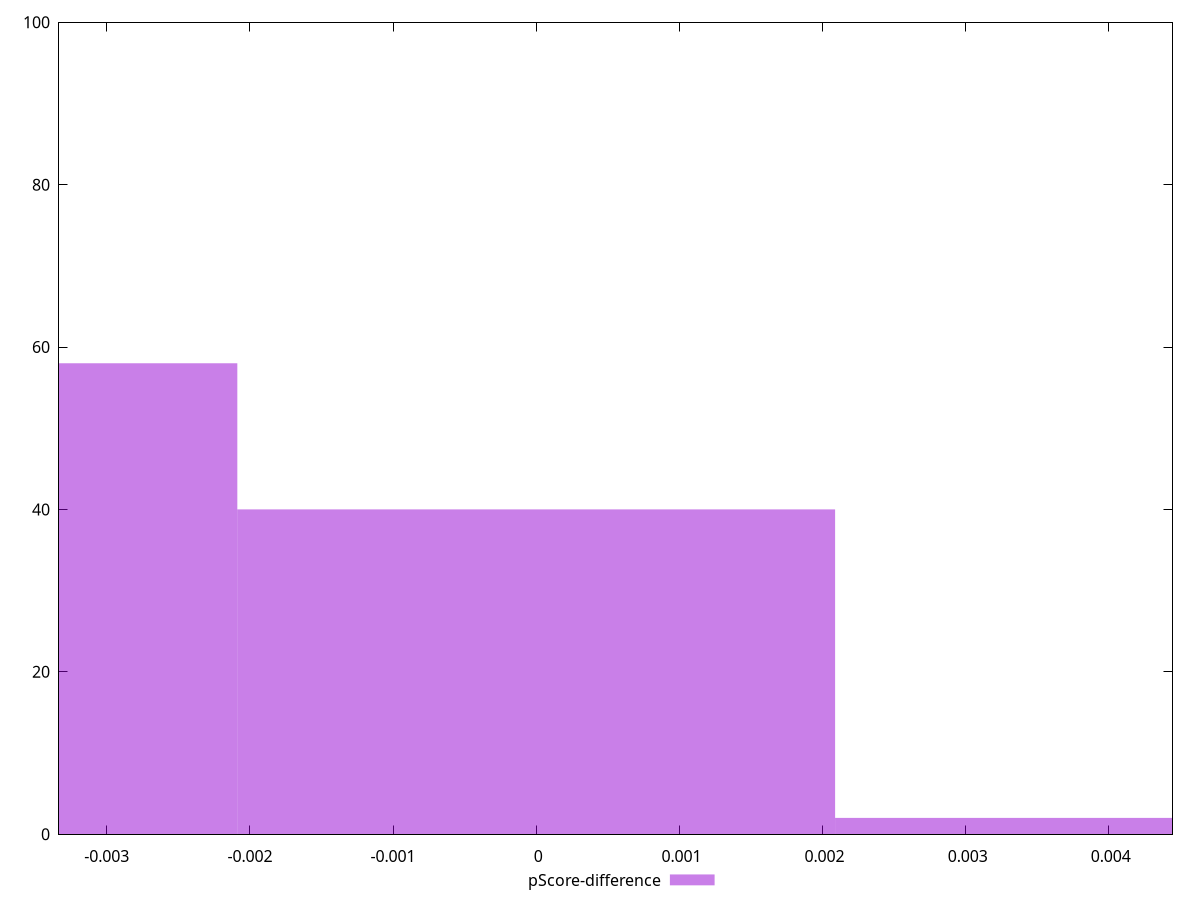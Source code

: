 reset

$pScoreDifference <<EOF
-0.004175461252608773 58
0 40
0.004175461252608773 2
EOF

set key outside below
set boxwidth 0.004175461252608773
set xrange [-0.0033333333333334103:0.004444444444444473]
set yrange [0:100]
set trange [0:100]
set style fill transparent solid 0.5 noborder
set terminal svg size 640, 490 enhanced background rgb 'white'
set output "report_00026_2021-02-22T21:38:55.199Z/uses-webp-images/samples/pages/pScore-difference/histogram.svg"

plot $pScoreDifference title "pScore-difference" with boxes

reset
